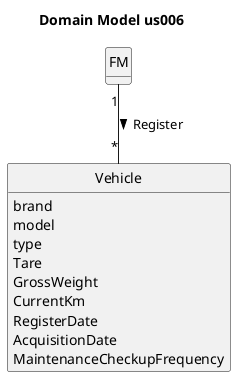 @startuml
skinparam monochrome true
skinparam packageStyle rectangle
skinparam shadowing false
'skinparam linetype ortho
'left to right direction
skinparam classAttributeIconSize 0
hide circle
hide methods

title Domain Model us006

class FM {
}

class Vehicle {
    brand
    model
    type
    Tare
    GrossWeight
    CurrentKm
    RegisterDate
    AcquisitionDate
    MaintenanceCheckupFrequency
}


FM "1" -- "*" Vehicle : Register >

@enduml
